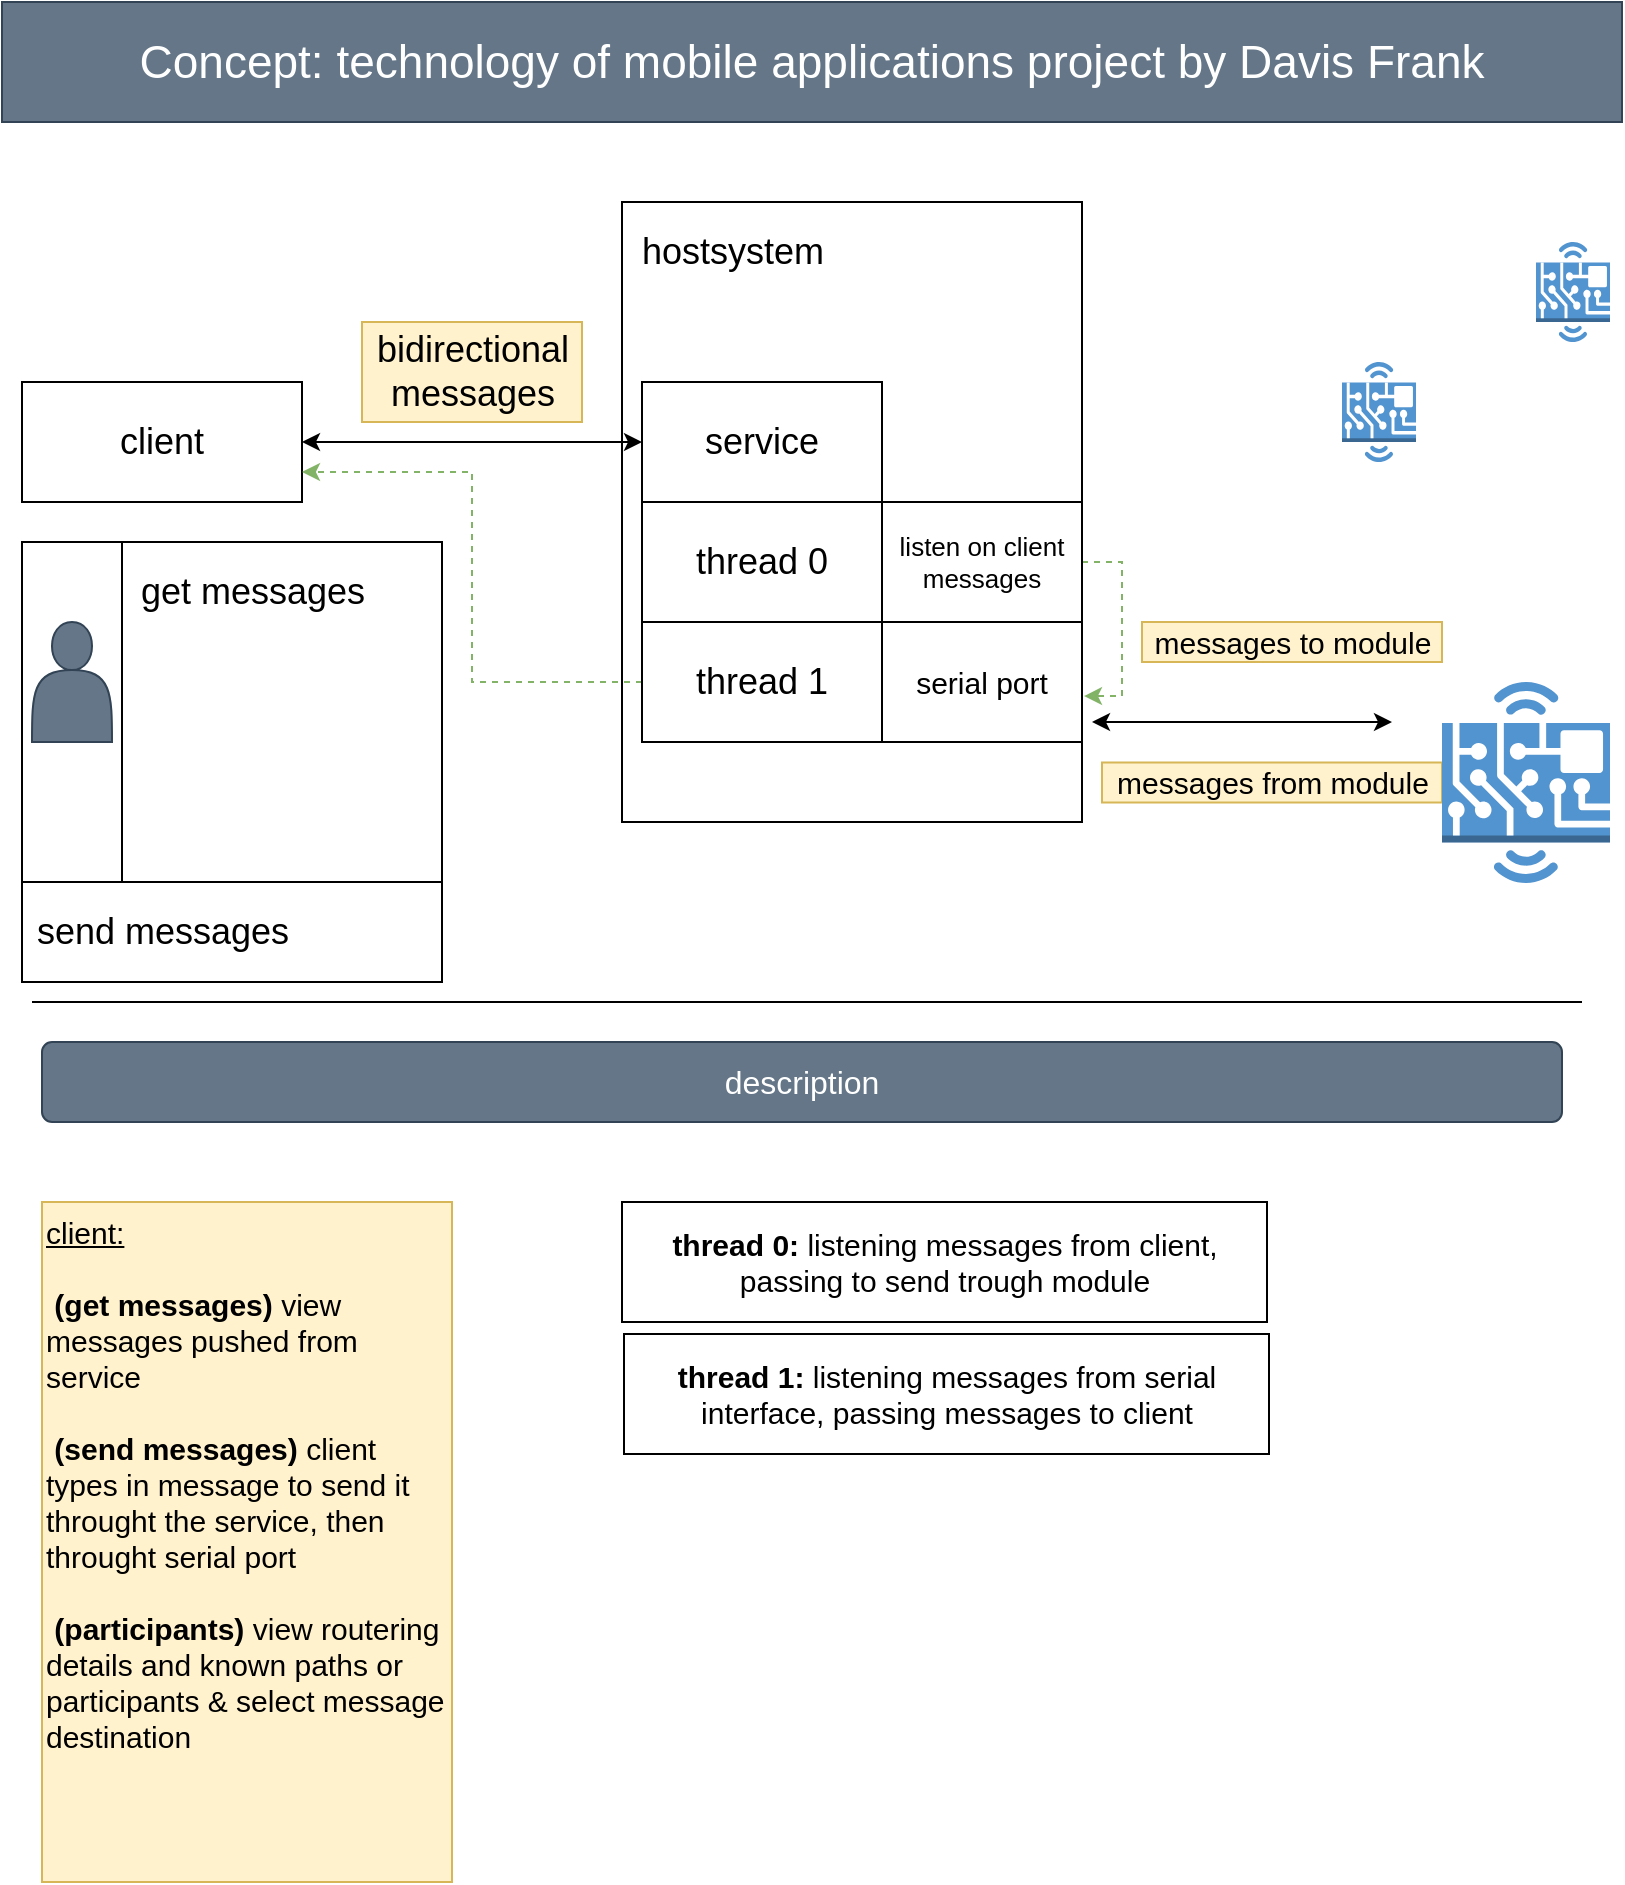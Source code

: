 <mxfile version="13.0.3" type="device" pages="5"><diagram id="mf9mjCPt8a0O2Sxar6gF" name="Page-1"><mxGraphModel dx="1422" dy="748" grid="1" gridSize="10" guides="1" tooltips="1" connect="1" arrows="1" fold="1" page="1" pageScale="1" pageWidth="827" pageHeight="1169" math="0" shadow="0"><root><mxCell id="0"/><mxCell id="1" parent="0"/><mxCell id="gM53svoi0iuQ5Hpg5EA7-7" value="" style="rounded=0;whiteSpace=wrap;html=1;fontSize=18;" parent="1" vertex="1"><mxGeometry x="320" y="110" width="230" height="310" as="geometry"/></mxCell><mxCell id="gM53svoi0iuQ5Hpg5EA7-5" style="edgeStyle=orthogonalEdgeStyle;rounded=0;orthogonalLoop=1;jettySize=auto;html=1;exitX=1;exitY=0.5;exitDx=0;exitDy=0;fontSize=18;startArrow=classic;startFill=1;" parent="1" source="gM53svoi0iuQ5Hpg5EA7-1" target="gM53svoi0iuQ5Hpg5EA7-2" edge="1"><mxGeometry relative="1" as="geometry"/></mxCell><mxCell id="gM53svoi0iuQ5Hpg5EA7-1" value="client" style="rounded=0;whiteSpace=wrap;html=1;fontSize=18;" parent="1" vertex="1"><mxGeometry x="20" y="200" width="140" height="60" as="geometry"/></mxCell><mxCell id="gM53svoi0iuQ5Hpg5EA7-2" value="service" style="rounded=0;whiteSpace=wrap;html=1;fontSize=18;" parent="1" vertex="1"><mxGeometry x="330" y="200" width="120" height="60" as="geometry"/></mxCell><mxCell id="gM53svoi0iuQ5Hpg5EA7-3" value="thread 0" style="rounded=0;whiteSpace=wrap;html=1;fontSize=18;" parent="1" vertex="1"><mxGeometry x="330" y="260" width="120" height="60" as="geometry"/></mxCell><mxCell id="bdwsqyuyNV50sbgCVHsR-17" style="edgeStyle=orthogonalEdgeStyle;rounded=0;orthogonalLoop=1;jettySize=auto;html=1;exitX=0;exitY=0.5;exitDx=0;exitDy=0;startArrow=none;startFill=0;fontSize=23;dashed=1;entryX=1;entryY=0.75;entryDx=0;entryDy=0;fontColor=#FFD966;labelBackgroundColor=#FFD966;fillColor=#d5e8d4;strokeColor=#82b366;" parent="1" source="gM53svoi0iuQ5Hpg5EA7-4" target="gM53svoi0iuQ5Hpg5EA7-1" edge="1"><mxGeometry relative="1" as="geometry"><mxPoint x="290" y="230" as="targetPoint"/></mxGeometry></mxCell><mxCell id="gM53svoi0iuQ5Hpg5EA7-4" value="thread 1" style="rounded=0;whiteSpace=wrap;html=1;fontSize=18;" parent="1" vertex="1"><mxGeometry x="330" y="320" width="120" height="60" as="geometry"/></mxCell><mxCell id="gM53svoi0iuQ5Hpg5EA7-8" value="hostsystem" style="text;html=1;align=center;verticalAlign=middle;resizable=0;points=[];autosize=1;fontSize=18;" parent="1" vertex="1"><mxGeometry x="320" y="120" width="110" height="30" as="geometry"/></mxCell><mxCell id="gM53svoi0iuQ5Hpg5EA7-9" value="" style="rounded=0;whiteSpace=wrap;html=1;fontSize=18;" parent="1" vertex="1"><mxGeometry x="20" y="280" width="210" height="220" as="geometry"/></mxCell><mxCell id="gM53svoi0iuQ5Hpg5EA7-10" value="" style="rounded=0;whiteSpace=wrap;html=1;fontSize=18;" parent="1" vertex="1"><mxGeometry x="20" y="280" width="50" height="170" as="geometry"/></mxCell><mxCell id="gM53svoi0iuQ5Hpg5EA7-11" value="" style="rounded=0;whiteSpace=wrap;html=1;fontSize=18;" parent="1" vertex="1"><mxGeometry x="20" y="450" width="210" height="50" as="geometry"/></mxCell><mxCell id="gM53svoi0iuQ5Hpg5EA7-13" value="send messages" style="text;html=1;align=center;verticalAlign=middle;resizable=0;points=[];autosize=1;fontSize=18;" parent="1" vertex="1"><mxGeometry x="20" y="460" width="140" height="30" as="geometry"/></mxCell><mxCell id="gM53svoi0iuQ5Hpg5EA7-14" value="get messages" style="text;html=1;align=center;verticalAlign=middle;resizable=0;points=[];autosize=1;fontSize=18;" parent="1" vertex="1"><mxGeometry x="70" y="290" width="130" height="30" as="geometry"/></mxCell><mxCell id="gM53svoi0iuQ5Hpg5EA7-16" value="" style="shape=actor;whiteSpace=wrap;html=1;fontSize=18;fillColor=#647687;strokeColor=#314354;fontColor=#ffffff;" parent="1" vertex="1"><mxGeometry x="25" y="320" width="40" height="60" as="geometry"/></mxCell><mxCell id="bdwsqyuyNV50sbgCVHsR-1" value="bidirectional&lt;br&gt;messages" style="text;html=1;align=center;verticalAlign=middle;resizable=0;points=[];autosize=1;fontSize=18;fillColor=#fff2cc;strokeColor=#d6b656;" parent="1" vertex="1"><mxGeometry x="190" y="170" width="110" height="50" as="geometry"/></mxCell><mxCell id="bdwsqyuyNV50sbgCVHsR-3" value="serial port" style="rounded=0;whiteSpace=wrap;html=1;fontSize=15;" parent="1" vertex="1"><mxGeometry x="450" y="320" width="100" height="60" as="geometry"/></mxCell><mxCell id="bdwsqyuyNV50sbgCVHsR-4" value="" style="endArrow=classic;html=1;fontSize=18;startArrow=classic;startFill=1;" parent="1" edge="1"><mxGeometry width="50" height="50" relative="1" as="geometry"><mxPoint x="705" y="370" as="sourcePoint"/><mxPoint x="555" y="370" as="targetPoint"/></mxGeometry></mxCell><mxCell id="bdwsqyuyNV50sbgCVHsR-5" value="messages from module" style="text;html=1;align=center;verticalAlign=middle;resizable=0;points=[];autosize=1;fontSize=15;fillColor=#fff2cc;strokeColor=#d6b656;" parent="1" vertex="1"><mxGeometry x="560" y="390.25" width="170" height="20" as="geometry"/></mxCell><mxCell id="bdwsqyuyNV50sbgCVHsR-18" style="edgeStyle=orthogonalEdgeStyle;rounded=0;orthogonalLoop=1;jettySize=auto;html=1;exitX=1;exitY=0.5;exitDx=0;exitDy=0;entryX=1.01;entryY=0.617;entryDx=0;entryDy=0;entryPerimeter=0;dashed=1;startArrow=none;startFill=0;fontSize=23;fontColor=#FFD966;labelBackgroundColor=#FFD966;fillColor=#d5e8d4;strokeColor=#82b366;" parent="1" source="bdwsqyuyNV50sbgCVHsR-6" target="bdwsqyuyNV50sbgCVHsR-3" edge="1"><mxGeometry relative="1" as="geometry"/></mxCell><mxCell id="bdwsqyuyNV50sbgCVHsR-6" value="listen on client messages" style="rounded=0;whiteSpace=wrap;html=1;fontSize=13;" parent="1" vertex="1"><mxGeometry x="450" y="260" width="100" height="60" as="geometry"/></mxCell><mxCell id="bdwsqyuyNV50sbgCVHsR-7" value="&lt;b&gt;thread 0:&lt;/b&gt; listening messages from client, passing to send trough module" style="rounded=0;whiteSpace=wrap;html=1;fontSize=15;" parent="1" vertex="1"><mxGeometry x="320" y="610" width="322.5" height="60" as="geometry"/></mxCell><mxCell id="bdwsqyuyNV50sbgCVHsR-8" value="&lt;b&gt;thread 1: &lt;/b&gt;listening messages from serial interface, passing messages to client" style="rounded=0;whiteSpace=wrap;html=1;fontSize=15;" parent="1" vertex="1"><mxGeometry x="321" y="676" width="322.5" height="60" as="geometry"/></mxCell><mxCell id="bdwsqyuyNV50sbgCVHsR-9" value="&lt;u&gt;client:&lt;br&gt;&lt;/u&gt;&lt;br&gt;&lt;div&gt;&lt;span&gt;&amp;nbsp;&lt;/span&gt;&lt;b&gt;(get messages) &lt;/b&gt;&lt;span&gt;view messages pushed from service&lt;/span&gt;&lt;/div&gt;&lt;div&gt;&lt;span&gt;&lt;br&gt;&lt;/span&gt;&lt;/div&gt;&lt;div&gt;&lt;span&gt;&lt;b&gt;&amp;nbsp;(send messages) &lt;/b&gt;client types in message to send it throught the service, then throught serial port&lt;/span&gt;&lt;/div&gt;&lt;div&gt;&lt;span&gt;&lt;br&gt;&lt;/span&gt;&lt;/div&gt;&lt;div&gt;&lt;b&gt;&amp;nbsp;(participants) &lt;/b&gt;view routering details and known paths or participants &amp;amp; select message destination&lt;/div&gt;" style="rounded=0;whiteSpace=wrap;html=1;fontSize=15;align=left;verticalAlign=top;fillColor=#fff2cc;strokeColor=#d6b656;" parent="1" vertex="1"><mxGeometry x="30" y="610" width="205" height="340" as="geometry"/></mxCell><mxCell id="bdwsqyuyNV50sbgCVHsR-10" value="Concept:&amp;nbsp;&lt;span style=&quot;text-align: left; font-size: 23px;&quot;&gt;technology of mobile applications project by Davis Frank&lt;/span&gt;" style="rounded=0;whiteSpace=wrap;html=1;fontSize=23;fillColor=#647687;strokeColor=#314354;fontColor=#ffffff;" parent="1" vertex="1"><mxGeometry x="10" y="10" width="810" height="60" as="geometry"/></mxCell><mxCell id="bdwsqyuyNV50sbgCVHsR-11" value="messages to module" style="text;html=1;align=center;verticalAlign=middle;resizable=0;points=[];autosize=1;fontSize=15;fillColor=#fff2cc;strokeColor=#d6b656;" parent="1" vertex="1"><mxGeometry x="580" y="320" width="150" height="20" as="geometry"/></mxCell><mxCell id="bdwsqyuyNV50sbgCVHsR-13" value="" style="outlineConnect=0;dashed=0;verticalLabelPosition=bottom;verticalAlign=top;align=center;html=1;shape=mxgraph.aws3.hardware_board;fillColor=#5294CF;gradientColor=none;fontSize=23;" parent="1" vertex="1"><mxGeometry x="730" y="350" width="84" height="100.5" as="geometry"/></mxCell><mxCell id="bdwsqyuyNV50sbgCVHsR-14" value="" style="endArrow=none;html=1;fontSize=23;" parent="1" edge="1"><mxGeometry width="50" height="50" relative="1" as="geometry"><mxPoint x="25" y="510" as="sourcePoint"/><mxPoint x="800" y="510" as="targetPoint"/></mxGeometry></mxCell><mxCell id="bdwsqyuyNV50sbgCVHsR-16" value="description" style="html=1;shadow=0;dashed=0;shape=mxgraph.bootstrap.rrect;rSize=5;strokeColor=#314354;strokeWidth=1;fillColor=#647687;fontColor=#ffffff;whiteSpace=wrap;align=center;verticalAlign=middle;spacingLeft=0;fontStyle=0;fontSize=16;spacing=5;" parent="1" vertex="1"><mxGeometry x="30" y="530" width="760" height="40" as="geometry"/></mxCell><mxCell id="bdwsqyuyNV50sbgCVHsR-22" value="" style="outlineConnect=0;dashed=0;verticalLabelPosition=bottom;verticalAlign=top;align=center;html=1;shape=mxgraph.aws3.hardware_board;fillColor=#5294CF;gradientColor=none;fontSize=23;" parent="1" vertex="1"><mxGeometry x="680" y="190" width="37" height="50" as="geometry"/></mxCell><mxCell id="bdwsqyuyNV50sbgCVHsR-23" value="" style="outlineConnect=0;dashed=0;verticalLabelPosition=bottom;verticalAlign=top;align=center;html=1;shape=mxgraph.aws3.hardware_board;fillColor=#5294CF;gradientColor=none;fontSize=23;" parent="1" vertex="1"><mxGeometry x="777" y="130" width="37" height="50" as="geometry"/></mxCell></root></mxGraphModel></diagram><diagram id="qIFQi1E_SY1dMSQwnFJi" name="notes"><mxGraphModel dx="1422" dy="748" grid="1" gridSize="10" guides="1" tooltips="1" connect="1" arrows="1" fold="1" page="1" pageScale="1" pageWidth="827" pageHeight="1169" math="0" shadow="0"><root><mxCell id="JJXA0UQ2Uf0ghO_O8Lw--0"/><mxCell id="JJXA0UQ2Uf0ghO_O8Lw--1" parent="JJXA0UQ2Uf0ghO_O8Lw--0"/><mxCell id="JJXA0UQ2Uf0ghO_O8Lw--2" value="db umrechnen lernen" style="rounded=0;whiteSpace=wrap;html=1;" parent="JJXA0UQ2Uf0ghO_O8Lw--1" vertex="1"><mxGeometry x="40" y="80" width="200" height="60" as="geometry"/></mxCell><mxCell id="JJXA0UQ2Uf0ghO_O8Lw--3" value="Sensivität eines Empfängers" style="rounded=0;whiteSpace=wrap;html=1;" parent="JJXA0UQ2Uf0ghO_O8Lw--1" vertex="1"><mxGeometry x="40" y="170" width="200" height="60" as="geometry"/></mxCell><mxCell id="JJXA0UQ2Uf0ghO_O8Lw--4" value="Freifelddämpfung" style="rounded=0;whiteSpace=wrap;html=1;" parent="JJXA0UQ2Uf0ghO_O8Lw--1" vertex="1"><mxGeometry x="40" y="260" width="200" height="60" as="geometry"/></mxCell><mxCell id="JJXA0UQ2Uf0ghO_O8Lw--5" value="je größer die Wellenlänge desto niedriger die Frequenz" style="rounded=0;whiteSpace=wrap;html=1;" parent="JJXA0UQ2Uf0ghO_O8Lw--1" vertex="1"><mxGeometry x="40" y="360" width="200" height="60" as="geometry"/></mxCell><mxCell id="o6Fnt3zsLZhq0BNtRsPr-0" value="klausurfrage:&amp;nbsp;für welchen Nachrichtentyp wird die&amp;nbsp; Reverse Routing Tabelle verwendet" style="text;html=1;align=center;verticalAlign=middle;resizable=0;points=[];autosize=1;fontSize=15;" vertex="1" parent="JJXA0UQ2Uf0ghO_O8Lw--1"><mxGeometry x="50" y="520" width="590" height="20" as="geometry"/></mxCell></root></mxGraphModel></diagram><diagram id="xwO21RUhXnKHTN8dJDXS" name="frontend"><mxGraphModel dx="1422" dy="748" grid="1" gridSize="10" guides="1" tooltips="1" connect="1" arrows="1" fold="1" page="1" pageScale="1" pageWidth="827" pageHeight="1169" math="0" shadow="0"><root><mxCell id="pgAy1IBbzDxCd5k3Ylj7-0"/><mxCell id="pgAy1IBbzDxCd5k3Ylj7-1" parent="pgAy1IBbzDxCd5k3Ylj7-0"/><mxCell id="mQWmWydDXxqGzz5KcVSk-0" value="" style="rounded=0;whiteSpace=wrap;html=1;" vertex="1" parent="pgAy1IBbzDxCd5k3Ylj7-1"><mxGeometry x="250" y="240" width="450" height="290" as="geometry"/></mxCell><mxCell id="mQWmWydDXxqGzz5KcVSk-1" value="chat" style="text;html=1;align=center;verticalAlign=middle;resizable=0;points=[];autosize=1;" vertex="1" parent="pgAy1IBbzDxCd5k3Ylj7-1"><mxGeometry x="250" y="220" width="40" height="20" as="geometry"/></mxCell><mxCell id="mQWmWydDXxqGzz5KcVSk-2" value="" style="rounded=0;whiteSpace=wrap;html=1;" vertex="1" parent="pgAy1IBbzDxCd5k3Ylj7-1"><mxGeometry x="250" y="240" width="120" height="290" as="geometry"/></mxCell><mxCell id="mQWmWydDXxqGzz5KcVSk-3" value="" style="rounded=0;whiteSpace=wrap;html=1;" vertex="1" parent="pgAy1IBbzDxCd5k3Ylj7-1"><mxGeometry x="20" y="360" width="120" height="60" as="geometry"/></mxCell><mxCell id="mQWmWydDXxqGzz5KcVSk-4" value="menu" style="text;html=1;align=center;verticalAlign=middle;resizable=0;points=[];autosize=1;" vertex="1" parent="pgAy1IBbzDxCd5k3Ylj7-1"><mxGeometry x="250" y="250" width="50" height="20" as="geometry"/></mxCell><mxCell id="mQWmWydDXxqGzz5KcVSk-5" value="chat-messages" style="text;html=1;align=center;verticalAlign=middle;resizable=0;points=[];autosize=1;" vertex="1" parent="pgAy1IBbzDxCd5k3Ylj7-1"><mxGeometry x="390" y="250" width="100" height="20" as="geometry"/></mxCell><mxCell id="mQWmWydDXxqGzz5KcVSk-6" value="" style="rounded=0;whiteSpace=wrap;html=1;" vertex="1" parent="pgAy1IBbzDxCd5k3Ylj7-1"><mxGeometry x="390" y="270" width="300" height="250" as="geometry"/></mxCell><mxCell id="mQWmWydDXxqGzz5KcVSk-7" value="" style="rounded=0;whiteSpace=wrap;html=1;" vertex="1" parent="pgAy1IBbzDxCd5k3Ylj7-1"><mxGeometry x="390" y="460" width="300" height="60" as="geometry"/></mxCell><mxCell id="mQWmWydDXxqGzz5KcVSk-8" value="text" style="rounded=0;whiteSpace=wrap;html=1;" vertex="1" parent="pgAy1IBbzDxCd5k3Ylj7-1"><mxGeometry x="410" y="475" width="110" height="30" as="geometry"/></mxCell><mxCell id="mQWmWydDXxqGzz5KcVSk-9" value="button" style="rounded=0;whiteSpace=wrap;html=1;" vertex="1" parent="pgAy1IBbzDxCd5k3Ylj7-1"><mxGeometry x="560" y="475" width="110" height="30" as="geometry"/></mxCell><mxCell id="mQWmWydDXxqGzz5KcVSk-10" value="messages in" style="text;html=1;align=center;verticalAlign=middle;resizable=0;points=[];autosize=1;" vertex="1" parent="pgAy1IBbzDxCd5k3Ylj7-1"><mxGeometry x="410" y="280" width="80" height="20" as="geometry"/></mxCell><mxCell id="mQWmWydDXxqGzz5KcVSk-11" value="messages-out" style="text;html=1;align=center;verticalAlign=middle;resizable=0;points=[];autosize=1;fontSize=15;" vertex="1" parent="pgAy1IBbzDxCd5k3Ylj7-1"><mxGeometry x="400" y="440" width="110" height="20" as="geometry"/></mxCell><mxCell id="fYRzucexO4DJ2pf1ttzH-0" value="DEST ADDR" style="rounded=0;whiteSpace=wrap;html=1;fontSize=15;" vertex="1" parent="pgAy1IBbzDxCd5k3Ylj7-1"><mxGeometry x="250" y="275" width="120" height="30" as="geometry"/></mxCell><mxCell id="fYRzucexO4DJ2pf1ttzH-1" value="RT" style="rounded=0;whiteSpace=wrap;html=1;fontSize=15;" vertex="1" parent="pgAy1IBbzDxCd5k3Ylj7-1"><mxGeometry x="250" y="305" width="120" height="30" as="geometry"/></mxCell><mxCell id="fYRzucexO4DJ2pf1ttzH-2" value="RRT" style="rounded=0;whiteSpace=wrap;html=1;fontSize=15;" vertex="1" parent="pgAy1IBbzDxCd5k3Ylj7-1"><mxGeometry x="250" y="335" width="120" height="30" as="geometry"/></mxCell></root></mxGraphModel></diagram><diagram id="v3NrIs_FRCeivbnMRZBT" name="reactiv rountingtabelle"><mxGraphModel dx="1422" dy="748" grid="1" gridSize="10" guides="1" tooltips="1" connect="1" arrows="1" fold="1" page="1" pageScale="1" pageWidth="827" pageHeight="1169" math="0" shadow="0"><root><mxCell id="JkBrJ5TDoRGkEVuTcoQ4-0"/><mxCell id="JkBrJ5TDoRGkEVuTcoQ4-1" parent="JkBrJ5TDoRGkEVuTcoQ4-0"/><mxCell id="JkBrJ5TDoRGkEVuTcoQ4-2" value="Ziel" style="rounded=0;whiteSpace=wrap;html=1;fillColor=#fff2cc;strokeColor=#d6b656;" vertex="1" parent="JkBrJ5TDoRGkEVuTcoQ4-1"><mxGeometry x="40" y="450" width="120" height="40" as="geometry"/></mxCell><mxCell id="JkBrJ5TDoRGkEVuTcoQ4-3" value="Hop" style="rounded=0;whiteSpace=wrap;html=1;fillColor=#fff2cc;strokeColor=#d6b656;" vertex="1" parent="JkBrJ5TDoRGkEVuTcoQ4-1"><mxGeometry x="160" y="450" width="120" height="40" as="geometry"/></mxCell><mxCell id="JkBrJ5TDoRGkEVuTcoQ4-4" value="Metrik" style="rounded=0;whiteSpace=wrap;html=1;fillColor=#fff2cc;strokeColor=#d6b656;" vertex="1" parent="JkBrJ5TDoRGkEVuTcoQ4-1"><mxGeometry x="280" y="450" width="120" height="40" as="geometry"/></mxCell><mxCell id="JkBrJ5TDoRGkEVuTcoQ4-10" style="edgeStyle=orthogonalEdgeStyle;rounded=0;orthogonalLoop=1;jettySize=auto;html=1;" edge="1" parent="JkBrJ5TDoRGkEVuTcoQ4-1" source="JkBrJ5TDoRGkEVuTcoQ4-5" target="JkBrJ5TDoRGkEVuTcoQ4-6"><mxGeometry relative="1" as="geometry"/></mxCell><mxCell id="JkBrJ5TDoRGkEVuTcoQ4-5" value="N1" style="ellipse;whiteSpace=wrap;html=1;aspect=fixed;" vertex="1" parent="JkBrJ5TDoRGkEVuTcoQ4-1"><mxGeometry x="80" y="210" width="80" height="80" as="geometry"/></mxCell><mxCell id="JkBrJ5TDoRGkEVuTcoQ4-11" style="edgeStyle=orthogonalEdgeStyle;rounded=0;orthogonalLoop=1;jettySize=auto;html=1;" edge="1" parent="JkBrJ5TDoRGkEVuTcoQ4-1" source="JkBrJ5TDoRGkEVuTcoQ4-6" target="JkBrJ5TDoRGkEVuTcoQ4-7"><mxGeometry relative="1" as="geometry"/></mxCell><mxCell id="JkBrJ5TDoRGkEVuTcoQ4-12" style="edgeStyle=orthogonalEdgeStyle;rounded=0;orthogonalLoop=1;jettySize=auto;html=1;entryX=0;entryY=0.5;entryDx=0;entryDy=0;" edge="1" parent="JkBrJ5TDoRGkEVuTcoQ4-1" source="JkBrJ5TDoRGkEVuTcoQ4-6" target="JkBrJ5TDoRGkEVuTcoQ4-9"><mxGeometry relative="1" as="geometry"><Array as="points"><mxPoint x="310" y="310"/></Array></mxGeometry></mxCell><mxCell id="JkBrJ5TDoRGkEVuTcoQ4-6" value="N2" style="ellipse;whiteSpace=wrap;html=1;aspect=fixed;" vertex="1" parent="JkBrJ5TDoRGkEVuTcoQ4-1"><mxGeometry x="270" y="170" width="80" height="80" as="geometry"/></mxCell><mxCell id="JkBrJ5TDoRGkEVuTcoQ4-13" style="edgeStyle=orthogonalEdgeStyle;rounded=0;orthogonalLoop=1;jettySize=auto;html=1;exitX=1;exitY=0.5;exitDx=0;exitDy=0;entryX=0;entryY=0.5;entryDx=0;entryDy=0;" edge="1" parent="JkBrJ5TDoRGkEVuTcoQ4-1" source="JkBrJ5TDoRGkEVuTcoQ4-7" target="JkBrJ5TDoRGkEVuTcoQ4-8"><mxGeometry relative="1" as="geometry"/></mxCell><mxCell id="JkBrJ5TDoRGkEVuTcoQ4-7" value="N3" style="ellipse;whiteSpace=wrap;html=1;aspect=fixed;" vertex="1" parent="JkBrJ5TDoRGkEVuTcoQ4-1"><mxGeometry x="500" y="160" width="80" height="80" as="geometry"/></mxCell><mxCell id="JkBrJ5TDoRGkEVuTcoQ4-8" value="N4" style="ellipse;whiteSpace=wrap;html=1;aspect=fixed;" vertex="1" parent="JkBrJ5TDoRGkEVuTcoQ4-1"><mxGeometry x="720" y="160" width="80" height="80" as="geometry"/></mxCell><mxCell id="JkBrJ5TDoRGkEVuTcoQ4-9" value="N5" style="ellipse;whiteSpace=wrap;html=1;aspect=fixed;" vertex="1" parent="JkBrJ5TDoRGkEVuTcoQ4-1"><mxGeometry x="430" y="270" width="80" height="80" as="geometry"/></mxCell><mxCell id="JkBrJ5TDoRGkEVuTcoQ4-14" value="Beispieltabelle von N1" style="text;html=1;align=center;verticalAlign=middle;resizable=0;points=[];autosize=1;fillColor=#dae8fc;strokeColor=#6c8ebf;" vertex="1" parent="JkBrJ5TDoRGkEVuTcoQ4-1"><mxGeometry x="40" y="430" width="130" height="20" as="geometry"/></mxCell><mxCell id="JkBrJ5TDoRGkEVuTcoQ4-16" value="N1" style="rounded=0;whiteSpace=wrap;html=1;" vertex="1" parent="JkBrJ5TDoRGkEVuTcoQ4-1"><mxGeometry x="40" y="490" width="120" height="40" as="geometry"/></mxCell><mxCell id="JkBrJ5TDoRGkEVuTcoQ4-17" value="N1" style="rounded=0;whiteSpace=wrap;html=1;" vertex="1" parent="JkBrJ5TDoRGkEVuTcoQ4-1"><mxGeometry x="160" y="490" width="120" height="40" as="geometry"/></mxCell><mxCell id="JkBrJ5TDoRGkEVuTcoQ4-18" value="0" style="rounded=0;whiteSpace=wrap;html=1;" vertex="1" parent="JkBrJ5TDoRGkEVuTcoQ4-1"><mxGeometry x="280" y="490" width="120" height="40" as="geometry"/></mxCell><mxCell id="JkBrJ5TDoRGkEVuTcoQ4-19" value="0" style="rounded=0;whiteSpace=wrap;html=1;" vertex="1" parent="JkBrJ5TDoRGkEVuTcoQ4-1"><mxGeometry x="280" y="490" width="120" height="40" as="geometry"/></mxCell><mxCell id="JkBrJ5TDoRGkEVuTcoQ4-20" value="N2" style="rounded=0;whiteSpace=wrap;html=1;" vertex="1" parent="JkBrJ5TDoRGkEVuTcoQ4-1"><mxGeometry x="40" y="530" width="120" height="40" as="geometry"/></mxCell><mxCell id="JkBrJ5TDoRGkEVuTcoQ4-21" value="N2" style="rounded=0;whiteSpace=wrap;html=1;" vertex="1" parent="JkBrJ5TDoRGkEVuTcoQ4-1"><mxGeometry x="160" y="530" width="120" height="40" as="geometry"/></mxCell><mxCell id="JkBrJ5TDoRGkEVuTcoQ4-22" value="1" style="rounded=0;whiteSpace=wrap;html=1;" vertex="1" parent="JkBrJ5TDoRGkEVuTcoQ4-1"><mxGeometry x="280" y="530" width="120" height="40" as="geometry"/></mxCell><mxCell id="JkBrJ5TDoRGkEVuTcoQ4-23" value="N3" style="rounded=0;whiteSpace=wrap;html=1;" vertex="1" parent="JkBrJ5TDoRGkEVuTcoQ4-1"><mxGeometry x="40" y="570" width="120" height="40" as="geometry"/></mxCell><mxCell id="JkBrJ5TDoRGkEVuTcoQ4-24" value="N2" style="rounded=0;whiteSpace=wrap;html=1;" vertex="1" parent="JkBrJ5TDoRGkEVuTcoQ4-1"><mxGeometry x="160" y="570" width="120" height="40" as="geometry"/></mxCell><mxCell id="JkBrJ5TDoRGkEVuTcoQ4-25" value="2" style="rounded=0;whiteSpace=wrap;html=1;" vertex="1" parent="JkBrJ5TDoRGkEVuTcoQ4-1"><mxGeometry x="280" y="570" width="120" height="40" as="geometry"/></mxCell><mxCell id="JkBrJ5TDoRGkEVuTcoQ4-26" value="N4" style="rounded=0;whiteSpace=wrap;html=1;" vertex="1" parent="JkBrJ5TDoRGkEVuTcoQ4-1"><mxGeometry x="40" y="610" width="120" height="40" as="geometry"/></mxCell><mxCell id="JkBrJ5TDoRGkEVuTcoQ4-27" value="N2" style="rounded=0;whiteSpace=wrap;html=1;" vertex="1" parent="JkBrJ5TDoRGkEVuTcoQ4-1"><mxGeometry x="160" y="610" width="120" height="40" as="geometry"/></mxCell><mxCell id="JkBrJ5TDoRGkEVuTcoQ4-28" value="3" style="rounded=0;whiteSpace=wrap;html=1;" vertex="1" parent="JkBrJ5TDoRGkEVuTcoQ4-1"><mxGeometry x="280" y="610" width="120" height="40" as="geometry"/></mxCell><mxCell id="JkBrJ5TDoRGkEVuTcoQ4-29" value="N5" style="rounded=0;whiteSpace=wrap;html=1;" vertex="1" parent="JkBrJ5TDoRGkEVuTcoQ4-1"><mxGeometry x="40" y="650" width="120" height="40" as="geometry"/></mxCell><mxCell id="JkBrJ5TDoRGkEVuTcoQ4-30" value="N2" style="rounded=0;whiteSpace=wrap;html=1;" vertex="1" parent="JkBrJ5TDoRGkEVuTcoQ4-1"><mxGeometry x="160" y="650" width="120" height="40" as="geometry"/></mxCell><mxCell id="JkBrJ5TDoRGkEVuTcoQ4-31" value="2" style="rounded=0;whiteSpace=wrap;html=1;" vertex="1" parent="JkBrJ5TDoRGkEVuTcoQ4-1"><mxGeometry x="280" y="650" width="120" height="40" as="geometry"/></mxCell><mxCell id="JkBrJ5TDoRGkEVuTcoQ4-35" value="Ziel" style="rounded=0;whiteSpace=wrap;html=1;fillColor=#fff2cc;strokeColor=#d6b656;" vertex="1" parent="JkBrJ5TDoRGkEVuTcoQ4-1"><mxGeometry x="430" y="450" width="120" height="40" as="geometry"/></mxCell><mxCell id="JkBrJ5TDoRGkEVuTcoQ4-36" value="Hop" style="rounded=0;whiteSpace=wrap;html=1;fillColor=#fff2cc;strokeColor=#d6b656;" vertex="1" parent="JkBrJ5TDoRGkEVuTcoQ4-1"><mxGeometry x="550" y="450" width="120" height="40" as="geometry"/></mxCell><mxCell id="JkBrJ5TDoRGkEVuTcoQ4-37" value="Metrik" style="rounded=0;whiteSpace=wrap;html=1;fillColor=#fff2cc;strokeColor=#d6b656;" vertex="1" parent="JkBrJ5TDoRGkEVuTcoQ4-1"><mxGeometry x="670" y="450" width="120" height="40" as="geometry"/></mxCell><mxCell id="JkBrJ5TDoRGkEVuTcoQ4-38" value="Beispieltabelle von N2" style="text;html=1;align=center;verticalAlign=middle;resizable=0;points=[];autosize=1;fillColor=#dae8fc;strokeColor=#6c8ebf;" vertex="1" parent="JkBrJ5TDoRGkEVuTcoQ4-1"><mxGeometry x="430" y="430" width="130" height="20" as="geometry"/></mxCell><mxCell id="JkBrJ5TDoRGkEVuTcoQ4-39" value="N2" style="rounded=0;whiteSpace=wrap;html=1;" vertex="1" parent="JkBrJ5TDoRGkEVuTcoQ4-1"><mxGeometry x="430" y="490" width="120" height="40" as="geometry"/></mxCell><mxCell id="JkBrJ5TDoRGkEVuTcoQ4-40" value="N2" style="rounded=0;whiteSpace=wrap;html=1;" vertex="1" parent="JkBrJ5TDoRGkEVuTcoQ4-1"><mxGeometry x="550" y="490" width="120" height="40" as="geometry"/></mxCell><mxCell id="JkBrJ5TDoRGkEVuTcoQ4-41" value="0" style="rounded=0;whiteSpace=wrap;html=1;" vertex="1" parent="JkBrJ5TDoRGkEVuTcoQ4-1"><mxGeometry x="670" y="490" width="120" height="40" as="geometry"/></mxCell><mxCell id="JkBrJ5TDoRGkEVuTcoQ4-42" value="0" style="rounded=0;whiteSpace=wrap;html=1;" vertex="1" parent="JkBrJ5TDoRGkEVuTcoQ4-1"><mxGeometry x="670" y="490" width="120" height="40" as="geometry"/></mxCell><mxCell id="JkBrJ5TDoRGkEVuTcoQ4-43" value="N1" style="rounded=0;whiteSpace=wrap;html=1;" vertex="1" parent="JkBrJ5TDoRGkEVuTcoQ4-1"><mxGeometry x="430" y="530" width="120" height="40" as="geometry"/></mxCell><mxCell id="JkBrJ5TDoRGkEVuTcoQ4-44" value="N1" style="rounded=0;whiteSpace=wrap;html=1;" vertex="1" parent="JkBrJ5TDoRGkEVuTcoQ4-1"><mxGeometry x="550" y="530" width="120" height="40" as="geometry"/></mxCell><mxCell id="JkBrJ5TDoRGkEVuTcoQ4-45" value="1" style="rounded=0;whiteSpace=wrap;html=1;" vertex="1" parent="JkBrJ5TDoRGkEVuTcoQ4-1"><mxGeometry x="670" y="530" width="120" height="40" as="geometry"/></mxCell><mxCell id="JkBrJ5TDoRGkEVuTcoQ4-46" value="N5" style="rounded=0;whiteSpace=wrap;html=1;" vertex="1" parent="JkBrJ5TDoRGkEVuTcoQ4-1"><mxGeometry x="430" y="570" width="120" height="40" as="geometry"/></mxCell><mxCell id="JkBrJ5TDoRGkEVuTcoQ4-47" value="N5" style="rounded=0;whiteSpace=wrap;html=1;" vertex="1" parent="JkBrJ5TDoRGkEVuTcoQ4-1"><mxGeometry x="550" y="570" width="120" height="40" as="geometry"/></mxCell><mxCell id="JkBrJ5TDoRGkEVuTcoQ4-48" value="1" style="rounded=0;whiteSpace=wrap;html=1;" vertex="1" parent="JkBrJ5TDoRGkEVuTcoQ4-1"><mxGeometry x="670" y="570" width="120" height="40" as="geometry"/></mxCell><mxCell id="JkBrJ5TDoRGkEVuTcoQ4-49" value="N3" style="rounded=0;whiteSpace=wrap;html=1;" vertex="1" parent="JkBrJ5TDoRGkEVuTcoQ4-1"><mxGeometry x="430" y="610" width="120" height="40" as="geometry"/></mxCell><mxCell id="JkBrJ5TDoRGkEVuTcoQ4-50" value="N3" style="rounded=0;whiteSpace=wrap;html=1;" vertex="1" parent="JkBrJ5TDoRGkEVuTcoQ4-1"><mxGeometry x="550" y="610" width="120" height="40" as="geometry"/></mxCell><mxCell id="JkBrJ5TDoRGkEVuTcoQ4-51" value="1" style="rounded=0;whiteSpace=wrap;html=1;" vertex="1" parent="JkBrJ5TDoRGkEVuTcoQ4-1"><mxGeometry x="670" y="610" width="120" height="40" as="geometry"/></mxCell><mxCell id="JkBrJ5TDoRGkEVuTcoQ4-52" value="N4" style="rounded=0;whiteSpace=wrap;html=1;" vertex="1" parent="JkBrJ5TDoRGkEVuTcoQ4-1"><mxGeometry x="430" y="650" width="120" height="40" as="geometry"/></mxCell><mxCell id="JkBrJ5TDoRGkEVuTcoQ4-53" value="N3" style="rounded=0;whiteSpace=wrap;html=1;" vertex="1" parent="JkBrJ5TDoRGkEVuTcoQ4-1"><mxGeometry x="550" y="650" width="120" height="40" as="geometry"/></mxCell><mxCell id="JkBrJ5TDoRGkEVuTcoQ4-54" value="2" style="rounded=0;whiteSpace=wrap;html=1;" vertex="1" parent="JkBrJ5TDoRGkEVuTcoQ4-1"><mxGeometry x="670" y="650" width="120" height="40" as="geometry"/></mxCell><mxCell id="JkBrJ5TDoRGkEVuTcoQ4-55" value="Routingtabelle Distance Vector Verfahren (AdHoc Netwerk) reactiv" style="rounded=0;whiteSpace=wrap;html=1;fillColor=#647687;strokeColor=#314354;fontColor=#ffffff;fontSize=23;" vertex="1" parent="JkBrJ5TDoRGkEVuTcoQ4-1"><mxGeometry x="60" y="30" width="730" height="60" as="geometry"/></mxCell><mxCell id="ShuIaWYLB4nU04b1Ulmf-0" value="N1 sendet Paket an N4 -&amp;gt; Paket an N2" style="rounded=0;whiteSpace=wrap;html=1;fontSize=23;" vertex="1" parent="JkBrJ5TDoRGkEVuTcoQ4-1"><mxGeometry x="40" y="760" width="750" height="60" as="geometry"/></mxCell><mxCell id="ShuIaWYLB4nU04b1Ulmf-1" value="N2 -&amp;gt;&amp;nbsp; N3 ..." style="rounded=0;whiteSpace=wrap;html=1;fontSize=23;" vertex="1" parent="JkBrJ5TDoRGkEVuTcoQ4-1"><mxGeometry x="39" y="820" width="750" height="60" as="geometry"/></mxCell></root></mxGraphModel></diagram><diagram id="su0MnPTuTSkEc0R5KeIg" name="Proaktiv"><mxGraphModel dx="1422" dy="748" grid="1" gridSize="10" guides="1" tooltips="1" connect="1" arrows="1" fold="1" page="1" pageScale="1" pageWidth="827" pageHeight="1169" math="0" shadow="0"><root><mxCell id="FeFmI2-njggpWmezTDvq-0"/><mxCell id="FeFmI2-njggpWmezTDvq-1" parent="FeFmI2-njggpWmezTDvq-0"/><mxCell id="-h5y_kendPPkAXBBaQVZ-0" value="Ziel" style="rounded=0;whiteSpace=wrap;html=1;fillColor=#fff2cc;strokeColor=#d6b656;" vertex="1" parent="FeFmI2-njggpWmezTDvq-1"><mxGeometry x="40" y="450" width="120" height="40" as="geometry"/></mxCell><mxCell id="-h5y_kendPPkAXBBaQVZ-1" value="Hop" style="rounded=0;whiteSpace=wrap;html=1;fillColor=#fff2cc;strokeColor=#d6b656;" vertex="1" parent="FeFmI2-njggpWmezTDvq-1"><mxGeometry x="160" y="450" width="120" height="40" as="geometry"/></mxCell><mxCell id="-h5y_kendPPkAXBBaQVZ-2" value="Metrik" style="rounded=0;whiteSpace=wrap;html=1;fillColor=#fff2cc;strokeColor=#d6b656;" vertex="1" parent="FeFmI2-njggpWmezTDvq-1"><mxGeometry x="280" y="450" width="120" height="40" as="geometry"/></mxCell><mxCell id="-h5y_kendPPkAXBBaQVZ-3" style="edgeStyle=orthogonalEdgeStyle;rounded=0;orthogonalLoop=1;jettySize=auto;html=1;" edge="1" parent="FeFmI2-njggpWmezTDvq-1" source="-h5y_kendPPkAXBBaQVZ-4" target="-h5y_kendPPkAXBBaQVZ-7"><mxGeometry relative="1" as="geometry"/></mxCell><mxCell id="-h5y_kendPPkAXBBaQVZ-59" style="edgeStyle=orthogonalEdgeStyle;rounded=0;orthogonalLoop=1;jettySize=auto;html=1;exitX=0;exitY=1;exitDx=0;exitDy=0;fontSize=19;" edge="1" parent="FeFmI2-njggpWmezTDvq-1" source="-h5y_kendPPkAXBBaQVZ-4" target="-h5y_kendPPkAXBBaQVZ-12"><mxGeometry relative="1" as="geometry"/></mxCell><mxCell id="-h5y_kendPPkAXBBaQVZ-4" value="N&lt;sub style=&quot;font-size: 19px;&quot;&gt;i&lt;/sub&gt;" style="ellipse;whiteSpace=wrap;html=1;aspect=fixed;fontSize=19;" vertex="1" parent="FeFmI2-njggpWmezTDvq-1"><mxGeometry x="70" y="170" width="80" height="80" as="geometry"/></mxCell><mxCell id="-h5y_kendPPkAXBBaQVZ-54" style="edgeStyle=orthogonalEdgeStyle;rounded=0;orthogonalLoop=1;jettySize=auto;html=1;exitX=1;exitY=0.5;exitDx=0;exitDy=0;fontSize=19;" edge="1" parent="FeFmI2-njggpWmezTDvq-1" source="-h5y_kendPPkAXBBaQVZ-7" target="-h5y_kendPPkAXBBaQVZ-53"><mxGeometry relative="1" as="geometry"/></mxCell><mxCell id="-h5y_kendPPkAXBBaQVZ-57" style="edgeStyle=orthogonalEdgeStyle;rounded=0;orthogonalLoop=1;jettySize=auto;html=1;entryX=1.033;entryY=0.633;entryDx=0;entryDy=0;entryPerimeter=0;fontSize=19;" edge="1" parent="FeFmI2-njggpWmezTDvq-1" source="-h5y_kendPPkAXBBaQVZ-7" target="-h5y_kendPPkAXBBaQVZ-56"><mxGeometry relative="1" as="geometry"><Array as="points"><mxPoint x="310" y="328"/></Array></mxGeometry></mxCell><mxCell id="-h5y_kendPPkAXBBaQVZ-7" value="N2" style="ellipse;whiteSpace=wrap;html=1;aspect=fixed;fontSize=19;" vertex="1" parent="FeFmI2-njggpWmezTDvq-1"><mxGeometry x="270" y="170" width="80" height="80" as="geometry"/></mxCell><mxCell id="-h5y_kendPPkAXBBaQVZ-9" value="Nk" style="ellipse;whiteSpace=wrap;html=1;aspect=fixed;fontSize=19;" vertex="1" parent="FeFmI2-njggpWmezTDvq-1"><mxGeometry x="500" y="170" width="80" height="80" as="geometry"/></mxCell><mxCell id="-h5y_kendPPkAXBBaQVZ-12" value="Beispieltabelle von N1" style="text;html=1;align=center;verticalAlign=middle;resizable=0;points=[];autosize=1;fillColor=#dae8fc;strokeColor=#6c8ebf;" vertex="1" parent="FeFmI2-njggpWmezTDvq-1"><mxGeometry x="40" y="430" width="130" height="20" as="geometry"/></mxCell><mxCell id="-h5y_kendPPkAXBBaQVZ-13" value="N&lt;sub&gt;k&lt;/sub&gt;" style="rounded=0;whiteSpace=wrap;html=1;" vertex="1" parent="FeFmI2-njggpWmezTDvq-1"><mxGeometry x="40" y="490" width="120" height="40" as="geometry"/></mxCell><mxCell id="-h5y_kendPPkAXBBaQVZ-14" value="N&lt;sub&gt;j&lt;/sub&gt;" style="rounded=0;whiteSpace=wrap;html=1;" vertex="1" parent="FeFmI2-njggpWmezTDvq-1"><mxGeometry x="160" y="490" width="120" height="40" as="geometry"/></mxCell><mxCell id="-h5y_kendPPkAXBBaQVZ-15" value="0" style="rounded=0;whiteSpace=wrap;html=1;" vertex="1" parent="FeFmI2-njggpWmezTDvq-1"><mxGeometry x="280" y="490" width="120" height="40" as="geometry"/></mxCell><mxCell id="-h5y_kendPPkAXBBaQVZ-16" value="M&lt;sub&gt;ij&lt;/sub&gt; + M&lt;sub&gt;jk&lt;/sub&gt;" style="rounded=0;whiteSpace=wrap;html=1;" vertex="1" parent="FeFmI2-njggpWmezTDvq-1"><mxGeometry x="280" y="490" width="120" height="40" as="geometry"/></mxCell><mxCell id="-h5y_kendPPkAXBBaQVZ-49" value="Routingtabelle Distance Vector Verfahren (AdHoc Netwerk) reactiv" style="rounded=0;whiteSpace=wrap;html=1;fillColor=#647687;strokeColor=#314354;fontColor=#ffffff;fontSize=23;" vertex="1" parent="FeFmI2-njggpWmezTDvq-1"><mxGeometry x="60" y="30" width="730" height="60" as="geometry"/></mxCell><mxCell id="-h5y_kendPPkAXBBaQVZ-55" style="edgeStyle=orthogonalEdgeStyle;rounded=0;orthogonalLoop=1;jettySize=auto;html=1;entryX=0;entryY=0.5;entryDx=0;entryDy=0;fontSize=19;" edge="1" parent="FeFmI2-njggpWmezTDvq-1" source="-h5y_kendPPkAXBBaQVZ-53" target="-h5y_kendPPkAXBBaQVZ-9"><mxGeometry relative="1" as="geometry"/></mxCell><mxCell id="-h5y_kendPPkAXBBaQVZ-53" value="....." style="text;html=1;align=center;verticalAlign=middle;resizable=0;points=[];autosize=1;fontSize=23;" vertex="1" parent="FeFmI2-njggpWmezTDvq-1"><mxGeometry x="389" y="195" width="50" height="30" as="geometry"/></mxCell><mxCell id="-h5y_kendPPkAXBBaQVZ-58" style="edgeStyle=orthogonalEdgeStyle;rounded=0;orthogonalLoop=1;jettySize=auto;html=1;entryX=0.588;entryY=1.05;entryDx=0;entryDy=0;entryPerimeter=0;fontSize=19;" edge="1" parent="FeFmI2-njggpWmezTDvq-1" source="-h5y_kendPPkAXBBaQVZ-56" target="-h5y_kendPPkAXBBaQVZ-4"><mxGeometry relative="1" as="geometry"/></mxCell><mxCell id="-h5y_kendPPkAXBBaQVZ-56" value="&lt;span&gt;M&lt;/span&gt;&lt;sub style=&quot;font-size: 19px&quot;&gt;jk&lt;/sub&gt;" style="rounded=0;whiteSpace=wrap;html=1;fontSize=19;" vertex="1" parent="FeFmI2-njggpWmezTDvq-1"><mxGeometry x="140" y="290" width="120" height="60" as="geometry"/></mxCell><mxCell id="-h5y_kendPPkAXBBaQVZ-60" value="" style="rounded=0;whiteSpace=wrap;html=1;fontSize=15;" vertex="1" parent="FeFmI2-njggpWmezTDvq-1"><mxGeometry x="400" y="320" width="390" height="60" as="geometry"/></mxCell></root></mxGraphModel></diagram></mxfile>